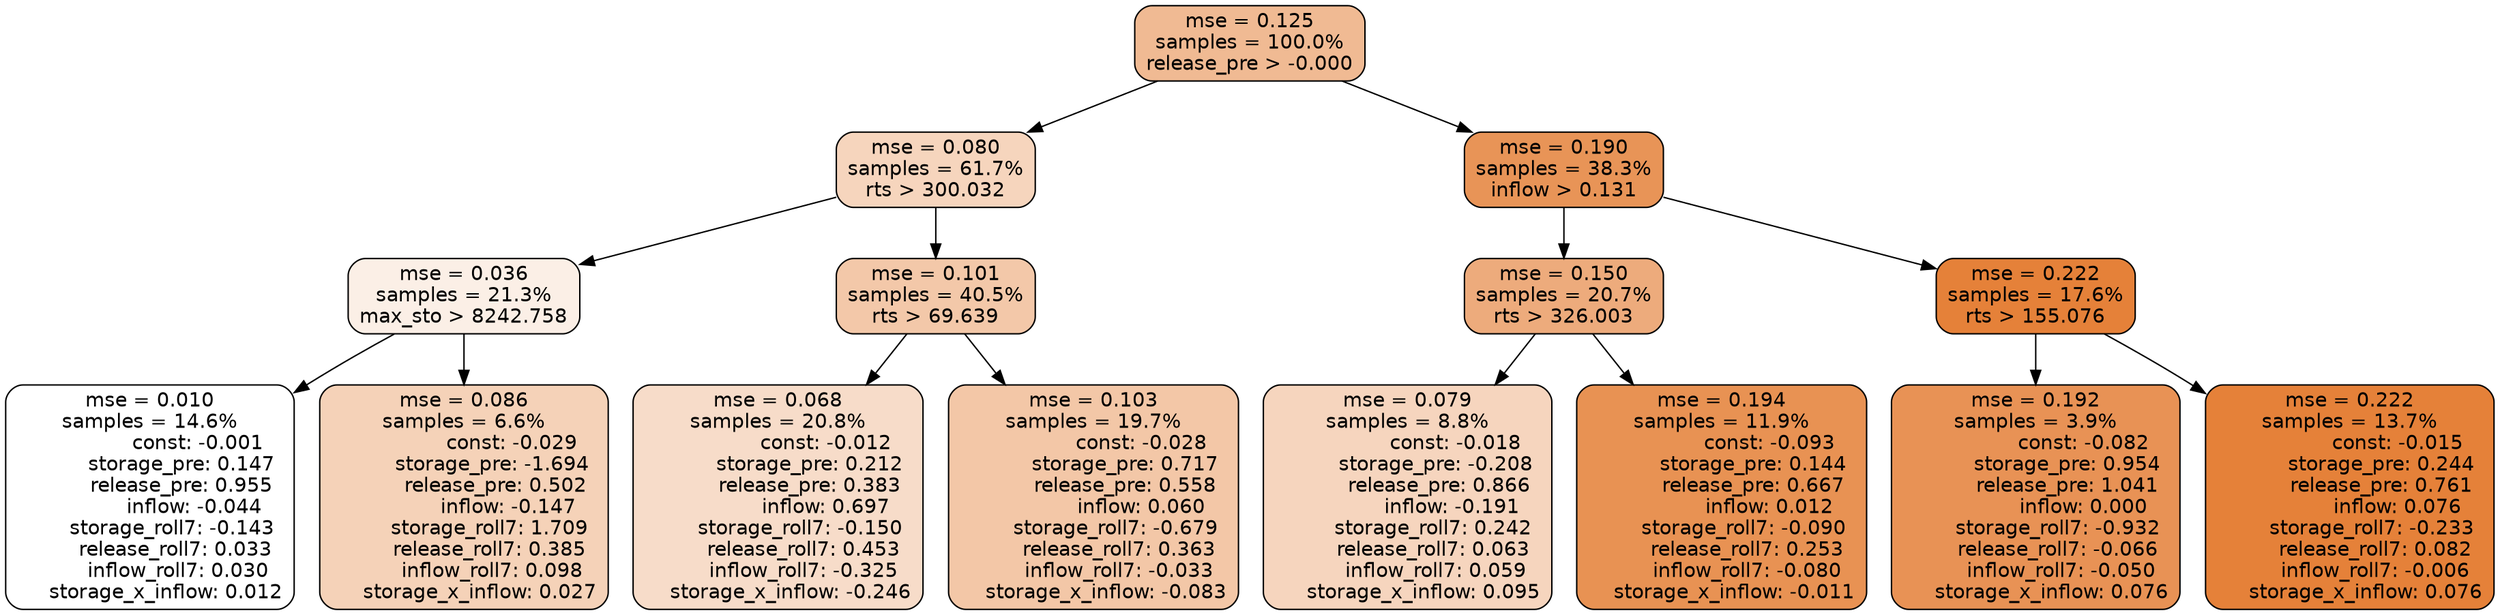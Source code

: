 digraph tree {
node [shape=rectangle, style="filled, rounded", color="black", fontname=helvetica] ;
edge [fontname=helvetica] ;
	"0" [label="mse = 0.125
samples = 100.0%
release_pre > -0.000", fillcolor="#f0ba93"]
	"1" [label="mse = 0.080
samples = 61.7%
rts > 300.032", fillcolor="#f6d5bd"]
	"8" [label="mse = 0.190
samples = 38.3%
inflow > 0.131", fillcolor="#e89457"]
	"5" [label="mse = 0.036
samples = 21.3%
max_sto > 8242.758", fillcolor="#fbefe6"]
	"2" [label="mse = 0.101
samples = 40.5%
rts > 69.639", fillcolor="#f3c8a9"]
	"9" [label="mse = 0.150
samples = 20.7%
rts > 326.003", fillcolor="#edab7c"]
	"12" [label="mse = 0.222
samples = 17.6%
rts > 155.076", fillcolor="#e58139"]
	"6" [label="mse = 0.010
samples = 14.6%
               const: -0.001
          storage_pre: 0.147
          release_pre: 0.955
              inflow: -0.044
       storage_roll7: -0.143
        release_roll7: 0.033
         inflow_roll7: 0.030
     storage_x_inflow: 0.012", fillcolor="#ffffff"]
	"7" [label="mse = 0.086
samples = 6.6%
               const: -0.029
         storage_pre: -1.694
          release_pre: 0.502
              inflow: -0.147
        storage_roll7: 1.709
        release_roll7: 0.385
         inflow_roll7: 0.098
     storage_x_inflow: 0.027", fillcolor="#f5d2b8"]
	"3" [label="mse = 0.068
samples = 20.8%
               const: -0.012
          storage_pre: 0.212
          release_pre: 0.383
               inflow: 0.697
       storage_roll7: -0.150
        release_roll7: 0.453
        inflow_roll7: -0.325
    storage_x_inflow: -0.246", fillcolor="#f7dcc9"]
	"4" [label="mse = 0.103
samples = 19.7%
               const: -0.028
          storage_pre: 0.717
          release_pre: 0.558
               inflow: 0.060
       storage_roll7: -0.679
        release_roll7: 0.363
        inflow_roll7: -0.033
    storage_x_inflow: -0.083", fillcolor="#f3c7a7"]
	"11" [label="mse = 0.079
samples = 8.8%
               const: -0.018
         storage_pre: -0.208
          release_pre: 0.866
              inflow: -0.191
        storage_roll7: 0.242
        release_roll7: 0.063
         inflow_roll7: 0.059
     storage_x_inflow: 0.095", fillcolor="#f6d5be"]
	"10" [label="mse = 0.194
samples = 11.9%
               const: -0.093
          storage_pre: 0.144
          release_pre: 0.667
               inflow: 0.012
       storage_roll7: -0.090
        release_roll7: 0.253
        inflow_roll7: -0.080
    storage_x_inflow: -0.011", fillcolor="#e89253"]
	"14" [label="mse = 0.192
samples = 3.9%
               const: -0.082
          storage_pre: 0.954
          release_pre: 1.041
               inflow: 0.000
       storage_roll7: -0.932
       release_roll7: -0.066
        inflow_roll7: -0.050
     storage_x_inflow: 0.076", fillcolor="#e89255"]
	"13" [label="mse = 0.222
samples = 13.7%
               const: -0.015
          storage_pre: 0.244
          release_pre: 0.761
               inflow: 0.076
       storage_roll7: -0.233
        release_roll7: 0.082
        inflow_roll7: -0.006
     storage_x_inflow: 0.076", fillcolor="#e58139"]

	"0" -> "1"
	"0" -> "8"
	"1" -> "2"
	"1" -> "5"
	"8" -> "9"
	"8" -> "12"
	"5" -> "6"
	"5" -> "7"
	"2" -> "3"
	"2" -> "4"
	"9" -> "10"
	"9" -> "11"
	"12" -> "13"
	"12" -> "14"
}